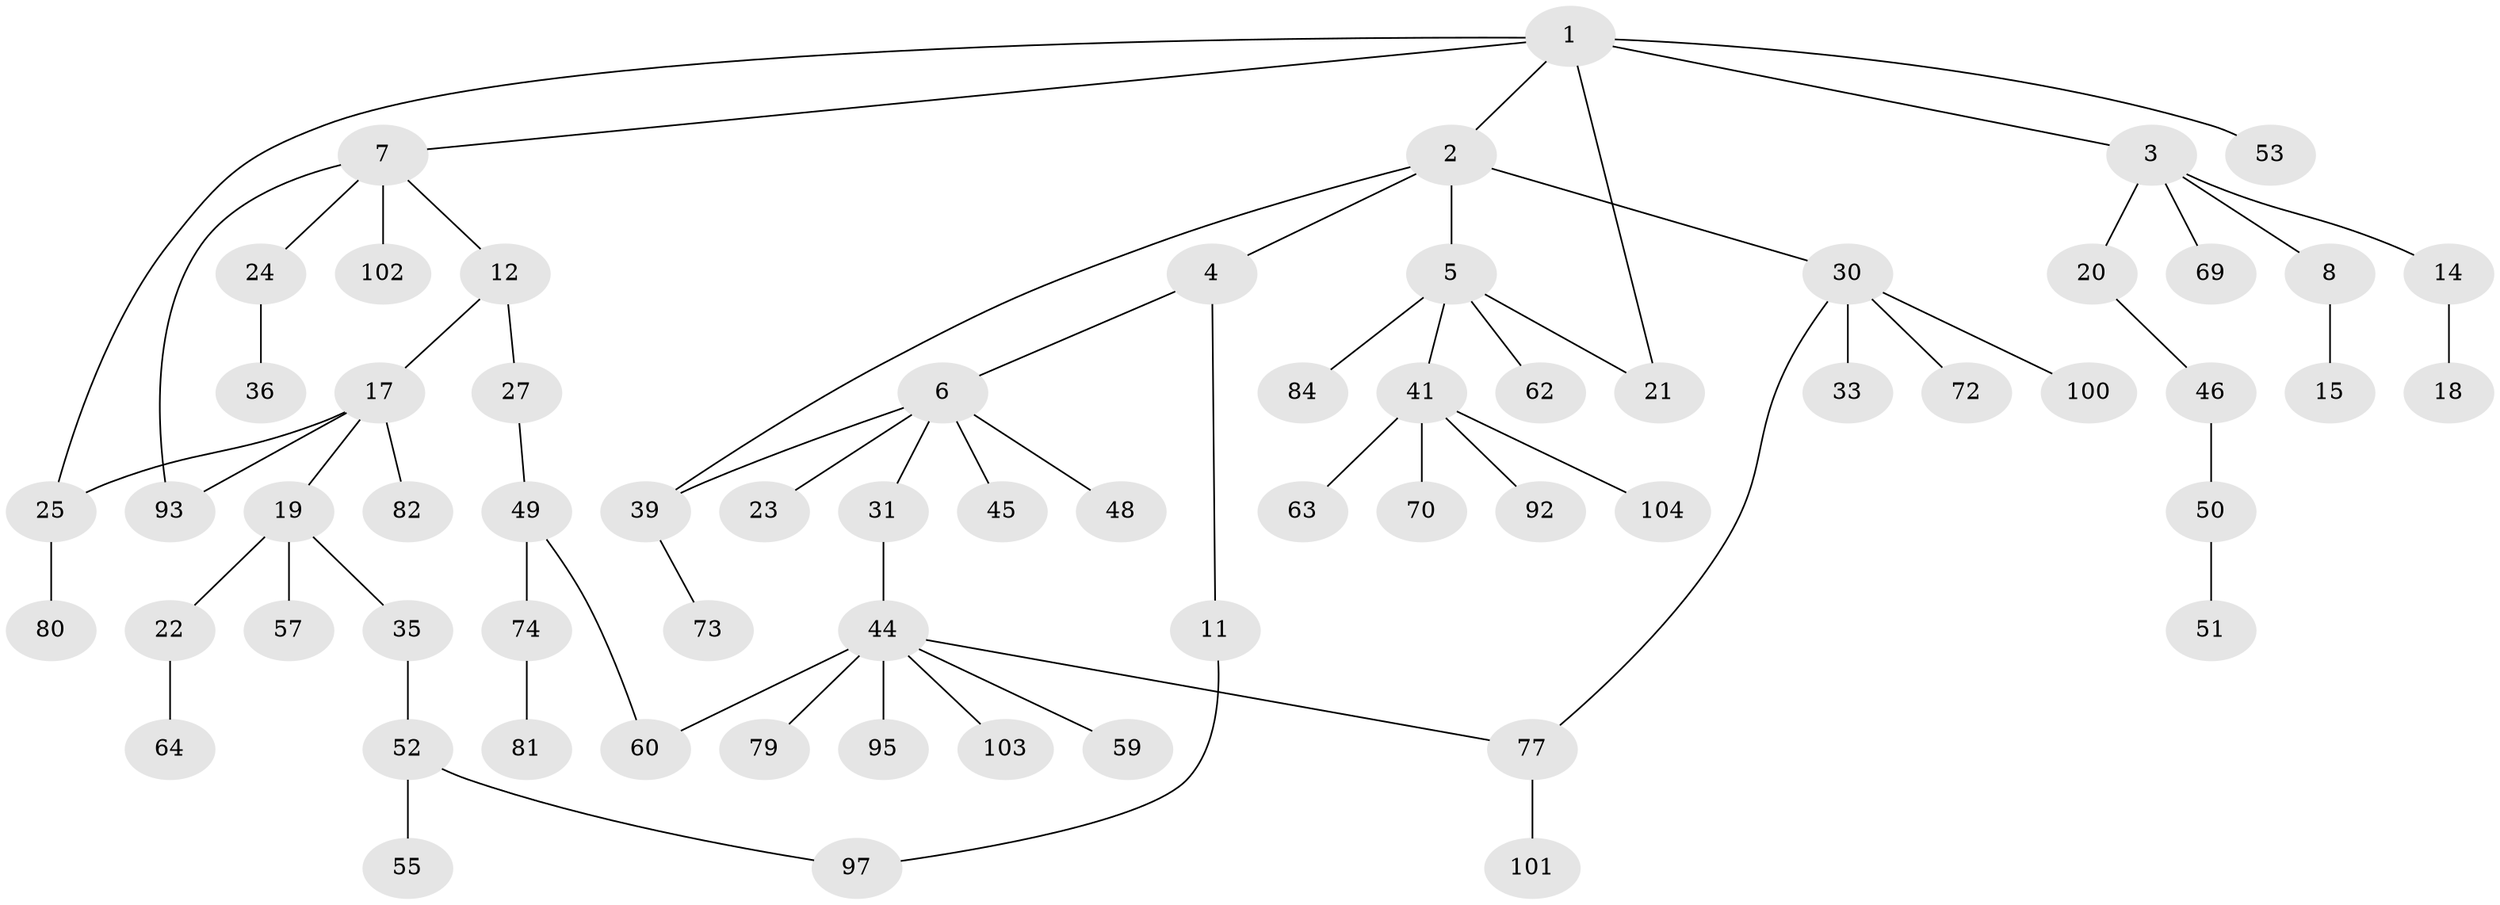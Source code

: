 // original degree distribution, {6: 0.038461538461538464, 5: 0.038461538461538464, 4: 0.057692307692307696, 3: 0.14423076923076922, 2: 0.25, 1: 0.46153846153846156, 7: 0.009615384615384616}
// Generated by graph-tools (version 1.1) at 2025/10/02/27/25 16:10:51]
// undirected, 65 vertices, 71 edges
graph export_dot {
graph [start="1"]
  node [color=gray90,style=filled];
  1 [super="+26"];
  2;
  3 [super="+10"];
  4 [super="+32"];
  5 [super="+9"];
  6 [super="+98"];
  7 [super="+28"];
  8 [super="+89"];
  11 [super="+66"];
  12 [super="+13"];
  14 [super="+61"];
  15 [super="+16"];
  17 [super="+29"];
  18 [super="+65"];
  19 [super="+34"];
  20 [super="+88"];
  21 [super="+42"];
  22 [super="+37"];
  23;
  24;
  25 [super="+40"];
  27 [super="+38"];
  30 [super="+54"];
  31;
  33;
  35 [super="+87"];
  36 [super="+85"];
  39 [super="+43"];
  41 [super="+96"];
  44 [super="+58"];
  45 [super="+78"];
  46 [super="+47"];
  48 [super="+68"];
  49 [super="+91"];
  50;
  51 [super="+94"];
  52 [super="+56"];
  53;
  55;
  57;
  59;
  60 [super="+71"];
  62 [super="+67"];
  63 [super="+83"];
  64 [super="+90"];
  69 [super="+76"];
  70 [super="+75"];
  72;
  73;
  74 [super="+99"];
  77 [super="+86"];
  79;
  80;
  81;
  82;
  84;
  92;
  93;
  95;
  97;
  100;
  101;
  102;
  103;
  104;
  1 -- 2;
  1 -- 3;
  1 -- 7;
  1 -- 25;
  1 -- 53;
  1 -- 21;
  2 -- 4;
  2 -- 5;
  2 -- 30;
  2 -- 39;
  3 -- 8;
  3 -- 14;
  3 -- 69;
  3 -- 20;
  4 -- 6;
  4 -- 11;
  5 -- 21;
  5 -- 41;
  5 -- 62;
  5 -- 84;
  6 -- 23;
  6 -- 31;
  6 -- 45;
  6 -- 48;
  6 -- 39;
  7 -- 12;
  7 -- 24;
  7 -- 93;
  7 -- 102;
  8 -- 15;
  11 -- 97;
  12 -- 17;
  12 -- 27;
  14 -- 18;
  17 -- 19;
  17 -- 82;
  17 -- 93;
  17 -- 25;
  19 -- 22;
  19 -- 57;
  19 -- 35;
  20 -- 46;
  22 -- 64;
  24 -- 36;
  25 -- 80;
  27 -- 49;
  30 -- 33;
  30 -- 77;
  30 -- 100;
  30 -- 72;
  31 -- 44;
  35 -- 52;
  39 -- 73;
  41 -- 63;
  41 -- 70;
  41 -- 92;
  41 -- 104;
  44 -- 60;
  44 -- 79;
  44 -- 95;
  44 -- 103;
  44 -- 77;
  44 -- 59;
  46 -- 50;
  49 -- 74;
  49 -- 60;
  50 -- 51;
  52 -- 55;
  52 -- 97;
  74 -- 81;
  77 -- 101;
}
